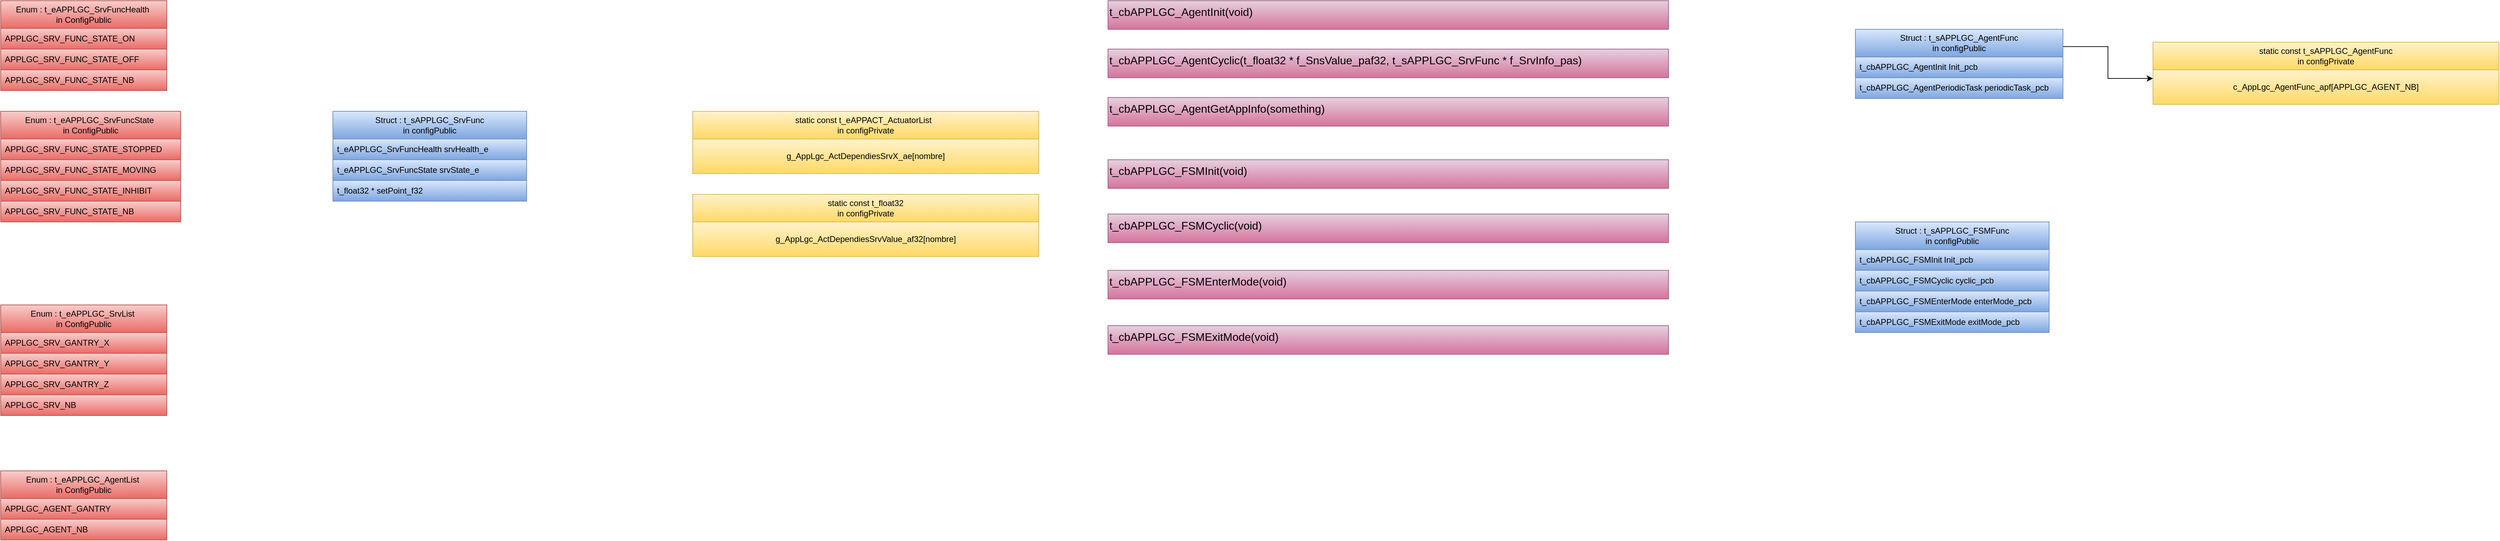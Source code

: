<mxfile version="24.6.1" type="device" pages="6">
  <diagram name="Type" id="GnXUbsLAUt-_IhSWvtKM">
    <mxGraphModel dx="2555" dy="2866" grid="1" gridSize="10" guides="1" tooltips="1" connect="1" arrows="1" fold="1" page="1" pageScale="1" pageWidth="827" pageHeight="1169" math="0" shadow="0">
      <root>
        <mxCell id="0" />
        <mxCell id="1" parent="0" />
        <mxCell id="-SuzEeylegbd52WuTmj7-1" value="Struct : t_sAPPLGC_SrvFunc&lt;div&gt;in configPublic&lt;/div&gt;" style="swimlane;fontStyle=0;childLayout=stackLayout;horizontal=1;startSize=40;horizontalStack=0;resizeParent=1;resizeParentMax=0;resizeLast=0;collapsible=1;marginBottom=0;whiteSpace=wrap;html=1;fillColor=#dae8fc;gradientColor=#7ea6e0;strokeColor=#6c8ebf;fontColor=#000000;" parent="1" vertex="1">
          <mxGeometry x="-1120" y="-2160" width="280" height="130" as="geometry">
            <mxRectangle x="-560" y="-640" width="240" height="40" as="alternateBounds" />
          </mxGeometry>
        </mxCell>
        <mxCell id="-SuzEeylegbd52WuTmj7-2" value="&lt;span style=&quot;text-align: center;&quot;&gt;t_eAPPLGC_SrvFuncHealth srv&lt;/span&gt;&lt;span style=&quot;text-align: center;&quot;&gt;Health_e&lt;/span&gt;" style="text;strokeColor=#6c8ebf;fillColor=#dae8fc;align=left;verticalAlign=middle;spacingLeft=4;spacingRight=4;overflow=hidden;points=[[0,0.5],[1,0.5]];portConstraint=eastwest;rotatable=0;whiteSpace=wrap;html=1;gradientColor=#7ea6e0;fontColor=#000000;" parent="-SuzEeylegbd52WuTmj7-1" vertex="1">
          <mxGeometry y="40" width="280" height="30" as="geometry" />
        </mxCell>
        <mxCell id="-SuzEeylegbd52WuTmj7-3" value="&lt;span style=&quot;text-align: center;&quot;&gt;t_eAPPLGC_SrvFuncState srv&lt;/span&gt;&lt;span style=&quot;text-align: center;&quot;&gt;State_e&lt;/span&gt;" style="text;strokeColor=#6c8ebf;fillColor=#dae8fc;align=left;verticalAlign=middle;spacingLeft=4;spacingRight=4;overflow=hidden;points=[[0,0.5],[1,0.5]];portConstraint=eastwest;rotatable=0;whiteSpace=wrap;html=1;gradientColor=#7ea6e0;fontColor=#000000;" parent="-SuzEeylegbd52WuTmj7-1" vertex="1">
          <mxGeometry y="70" width="280" height="30" as="geometry" />
        </mxCell>
        <mxCell id="-SuzEeylegbd52WuTmj7-16" value="t_float32 * setPoint_f32" style="text;strokeColor=#6c8ebf;fillColor=#dae8fc;align=left;verticalAlign=middle;spacingLeft=4;spacingRight=4;overflow=hidden;points=[[0,0.5],[1,0.5]];portConstraint=eastwest;rotatable=0;whiteSpace=wrap;html=1;gradientColor=#7ea6e0;fontColor=#000000;" parent="-SuzEeylegbd52WuTmj7-1" vertex="1">
          <mxGeometry y="100" width="280" height="30" as="geometry" />
        </mxCell>
        <mxCell id="-SuzEeylegbd52WuTmj7-5" value="Enum : t_eAPPLGC_SrvList&amp;nbsp;&lt;div&gt;in ConfigPublic&lt;/div&gt;" style="swimlane;fontStyle=0;childLayout=stackLayout;horizontal=1;startSize=40;horizontalStack=0;resizeParent=1;resizeParentMax=0;resizeLast=0;collapsible=1;marginBottom=0;whiteSpace=wrap;html=1;fillColor=#f8cecc;gradientColor=#ea6b66;strokeColor=#b85450;fontColor=#000000;" parent="1" vertex="1">
          <mxGeometry x="-1600" y="-1880" width="240" height="160" as="geometry">
            <mxRectangle x="-1160" y="-1210" width="240" height="40" as="alternateBounds" />
          </mxGeometry>
        </mxCell>
        <mxCell id="-SuzEeylegbd52WuTmj7-6" value="APPLGC_SRV_GANTRY_X" style="text;strokeColor=#b85450;fillColor=#f8cecc;align=left;verticalAlign=middle;spacingLeft=4;spacingRight=4;overflow=hidden;points=[[0,0.5],[1,0.5]];portConstraint=eastwest;rotatable=0;whiteSpace=wrap;html=1;gradientColor=#ea6b66;fontColor=#000000;" parent="-SuzEeylegbd52WuTmj7-5" vertex="1">
          <mxGeometry y="40" width="240" height="30" as="geometry" />
        </mxCell>
        <mxCell id="-SuzEeylegbd52WuTmj7-21" value="APPLGC_SRV_GANTRY_Y" style="text;strokeColor=#b85450;fillColor=#f8cecc;align=left;verticalAlign=middle;spacingLeft=4;spacingRight=4;overflow=hidden;points=[[0,0.5],[1,0.5]];portConstraint=eastwest;rotatable=0;whiteSpace=wrap;html=1;gradientColor=#ea6b66;fontColor=#000000;" parent="-SuzEeylegbd52WuTmj7-5" vertex="1">
          <mxGeometry y="70" width="240" height="30" as="geometry" />
        </mxCell>
        <mxCell id="-SuzEeylegbd52WuTmj7-22" value="APPLGC_SRV_GANTRY_Z" style="text;strokeColor=#b85450;fillColor=#f8cecc;align=left;verticalAlign=middle;spacingLeft=4;spacingRight=4;overflow=hidden;points=[[0,0.5],[1,0.5]];portConstraint=eastwest;rotatable=0;whiteSpace=wrap;html=1;gradientColor=#ea6b66;fontColor=#000000;" parent="-SuzEeylegbd52WuTmj7-5" vertex="1">
          <mxGeometry y="100" width="240" height="30" as="geometry" />
        </mxCell>
        <mxCell id="-SuzEeylegbd52WuTmj7-8" value="APPLGC_SRV_NB" style="text;strokeColor=#b85450;fillColor=#f8cecc;align=left;verticalAlign=middle;spacingLeft=4;spacingRight=4;overflow=hidden;points=[[0,0.5],[1,0.5]];portConstraint=eastwest;rotatable=0;whiteSpace=wrap;html=1;gradientColor=#ea6b66;fontColor=#000000;" parent="-SuzEeylegbd52WuTmj7-5" vertex="1">
          <mxGeometry y="130" width="240" height="30" as="geometry" />
        </mxCell>
        <mxCell id="-SuzEeylegbd52WuTmj7-9" value="" style="group;fontSize=12;" parent="1" connectable="0" vertex="1">
          <mxGeometry x="-600" y="-2160" width="500" height="90" as="geometry" />
        </mxCell>
        <mxCell id="-SuzEeylegbd52WuTmj7-10" value="" style="rounded=0;whiteSpace=wrap;html=1;fillColor=#fff2cc;gradientColor=#ffd966;strokeColor=#d6b656;fontColor=#000000;fontSize=12;" parent="-SuzEeylegbd52WuTmj7-9" vertex="1">
          <mxGeometry width="500.0" height="90" as="geometry" />
        </mxCell>
        <mxCell id="-SuzEeylegbd52WuTmj7-11" value="static const t_eAPPACT_ActuatorList&amp;nbsp;&amp;nbsp;&lt;div&gt;in configPrivate&lt;/div&gt;" style="rounded=0;whiteSpace=wrap;html=1;fillColor=#fff2cc;gradientColor=#ffd966;strokeColor=#d6b656;fontColor=#000000;fontSize=12;" parent="-SuzEeylegbd52WuTmj7-9" vertex="1">
          <mxGeometry width="500.0" height="40" as="geometry" />
        </mxCell>
        <mxCell id="-SuzEeylegbd52WuTmj7-12" value="&lt;div style=&quot;text-align: center; font-size: 12px;&quot;&gt;g_AppLgc_ActDependiesSrvX_ae[nombre]&lt;/div&gt;" style="rounded=0;whiteSpace=wrap;html=1;fillColor=#fff2cc;gradientColor=#ffd966;strokeColor=#d6b656;fontColor=#000000;fontSize=12;" parent="-SuzEeylegbd52WuTmj7-9" vertex="1">
          <mxGeometry y="40" width="500.0" height="50" as="geometry" />
        </mxCell>
        <mxCell id="-SuzEeylegbd52WuTmj7-13" value="t_cbAPPLGC_AgentInit(void)" style="rounded=0;whiteSpace=wrap;html=1;verticalAlign=top;fillColor=#e6d0de;gradientColor=#d5739d;strokeColor=#996185;fontSize=16;align=left;fontColor=#000000;" parent="1" vertex="1">
          <mxGeometry y="-2320" width="810" height="41.43" as="geometry" />
        </mxCell>
        <mxCell id="-SuzEeylegbd52WuTmj7-14" value="&lt;div style=&quot;text-align: center;&quot;&gt;&lt;span style=&quot;text-align: left;&quot;&gt;t_cbAPPLGC_AgentCyclic(&lt;/span&gt;&lt;span style=&quot;background-color: initial;&quot;&gt;t_float32 * f_SnsValue_paf32, t_sAPPLGC_SrvFunc * f_SrvInfo_pas&lt;/span&gt;&lt;span style=&quot;background-color: initial;&quot;&gt;)&lt;/span&gt;&lt;/div&gt;" style="rounded=0;whiteSpace=wrap;html=1;verticalAlign=top;fillColor=#e6d0de;gradientColor=#d5739d;strokeColor=#996185;fontSize=16;align=left;fontColor=#000000;" parent="1" vertex="1">
          <mxGeometry y="-2250" width="810" height="41.43" as="geometry" />
        </mxCell>
        <mxCell id="-SuzEeylegbd52WuTmj7-17" value="Enum : t_eAPPLGC_AgentList&amp;nbsp;&lt;div&gt;in ConfigPublic&lt;/div&gt;" style="swimlane;fontStyle=0;childLayout=stackLayout;horizontal=1;startSize=40;horizontalStack=0;resizeParent=1;resizeParentMax=0;resizeLast=0;collapsible=1;marginBottom=0;whiteSpace=wrap;html=1;fillColor=#f8cecc;gradientColor=#ea6b66;strokeColor=#b85450;fontColor=#000000;" parent="1" vertex="1">
          <mxGeometry x="-1600" y="-1640" width="240" height="100" as="geometry">
            <mxRectangle x="-1160" y="-1210" width="240" height="40" as="alternateBounds" />
          </mxGeometry>
        </mxCell>
        <mxCell id="-SuzEeylegbd52WuTmj7-18" value="APPLGC_AGENT_GANTRY" style="text;strokeColor=#b85450;fillColor=#f8cecc;align=left;verticalAlign=middle;spacingLeft=4;spacingRight=4;overflow=hidden;points=[[0,0.5],[1,0.5]];portConstraint=eastwest;rotatable=0;whiteSpace=wrap;html=1;gradientColor=#ea6b66;fontColor=#000000;" parent="-SuzEeylegbd52WuTmj7-17" vertex="1">
          <mxGeometry y="40" width="240" height="30" as="geometry" />
        </mxCell>
        <mxCell id="-SuzEeylegbd52WuTmj7-20" value="APPLGC_AGENT_NB" style="text;strokeColor=#b85450;fillColor=#f8cecc;align=left;verticalAlign=middle;spacingLeft=4;spacingRight=4;overflow=hidden;points=[[0,0.5],[1,0.5]];portConstraint=eastwest;rotatable=0;whiteSpace=wrap;html=1;gradientColor=#ea6b66;fontColor=#000000;" parent="-SuzEeylegbd52WuTmj7-17" vertex="1">
          <mxGeometry y="70" width="240" height="30" as="geometry" />
        </mxCell>
        <mxCell id="-SuzEeylegbd52WuTmj7-23" value="Enum : t_eAPPLGC_SrvFuncHealth&amp;nbsp;&lt;div&gt;in ConfigPublic&lt;/div&gt;" style="swimlane;fontStyle=0;childLayout=stackLayout;horizontal=1;startSize=40;horizontalStack=0;resizeParent=1;resizeParentMax=0;resizeLast=0;collapsible=1;marginBottom=0;whiteSpace=wrap;html=1;fillColor=#f8cecc;gradientColor=#ea6b66;strokeColor=#b85450;fontColor=#000000;" parent="1" vertex="1">
          <mxGeometry x="-1600" y="-2320" width="240" height="130" as="geometry">
            <mxRectangle x="-1160" y="-1210" width="240" height="40" as="alternateBounds" />
          </mxGeometry>
        </mxCell>
        <mxCell id="-SuzEeylegbd52WuTmj7-24" value="APPLGC_SRV_FUNC_STATE_ON" style="text;strokeColor=#b85450;fillColor=#f8cecc;align=left;verticalAlign=middle;spacingLeft=4;spacingRight=4;overflow=hidden;points=[[0,0.5],[1,0.5]];portConstraint=eastwest;rotatable=0;whiteSpace=wrap;html=1;gradientColor=#ea6b66;fontColor=#000000;" parent="-SuzEeylegbd52WuTmj7-23" vertex="1">
          <mxGeometry y="40" width="240" height="30" as="geometry" />
        </mxCell>
        <mxCell id="-SuzEeylegbd52WuTmj7-25" value="APPLGC_SRV_FUNC_STATE_OFF" style="text;strokeColor=#b85450;fillColor=#f8cecc;align=left;verticalAlign=middle;spacingLeft=4;spacingRight=4;overflow=hidden;points=[[0,0.5],[1,0.5]];portConstraint=eastwest;rotatable=0;whiteSpace=wrap;html=1;gradientColor=#ea6b66;fontColor=#000000;" parent="-SuzEeylegbd52WuTmj7-23" vertex="1">
          <mxGeometry y="70" width="240" height="30" as="geometry" />
        </mxCell>
        <mxCell id="-SuzEeylegbd52WuTmj7-26" value="APPLGC_SRV_FUNC_STATE_NB" style="text;strokeColor=#b85450;fillColor=#f8cecc;align=left;verticalAlign=middle;spacingLeft=4;spacingRight=4;overflow=hidden;points=[[0,0.5],[1,0.5]];portConstraint=eastwest;rotatable=0;whiteSpace=wrap;html=1;gradientColor=#ea6b66;fontColor=#000000;" parent="-SuzEeylegbd52WuTmj7-23" vertex="1">
          <mxGeometry y="100" width="240" height="30" as="geometry" />
        </mxCell>
        <mxCell id="-SuzEeylegbd52WuTmj7-29" value="Enum : t_eAPPLGC_SrvFuncState&amp;nbsp;&lt;div&gt;in ConfigPublic&lt;/div&gt;" style="swimlane;fontStyle=0;childLayout=stackLayout;horizontal=1;startSize=40;horizontalStack=0;resizeParent=1;resizeParentMax=0;resizeLast=0;collapsible=1;marginBottom=0;whiteSpace=wrap;html=1;fillColor=#f8cecc;gradientColor=#ea6b66;strokeColor=#b85450;fontColor=#000000;" parent="1" vertex="1">
          <mxGeometry x="-1600" y="-2160" width="260" height="160" as="geometry">
            <mxRectangle x="-1160" y="-1210" width="240" height="40" as="alternateBounds" />
          </mxGeometry>
        </mxCell>
        <mxCell id="-SuzEeylegbd52WuTmj7-30" value="APPLGC_SRV_FUNC_STATE_STOPPED" style="text;strokeColor=#b85450;fillColor=#f8cecc;align=left;verticalAlign=middle;spacingLeft=4;spacingRight=4;overflow=hidden;points=[[0,0.5],[1,0.5]];portConstraint=eastwest;rotatable=0;whiteSpace=wrap;html=1;gradientColor=#ea6b66;fontColor=#000000;" parent="-SuzEeylegbd52WuTmj7-29" vertex="1">
          <mxGeometry y="40" width="260" height="30" as="geometry" />
        </mxCell>
        <mxCell id="-SuzEeylegbd52WuTmj7-31" value="APPLGC_SRV_FUNC_STATE_MOVING" style="text;strokeColor=#b85450;fillColor=#f8cecc;align=left;verticalAlign=middle;spacingLeft=4;spacingRight=4;overflow=hidden;points=[[0,0.5],[1,0.5]];portConstraint=eastwest;rotatable=0;whiteSpace=wrap;html=1;gradientColor=#ea6b66;fontColor=#000000;" parent="-SuzEeylegbd52WuTmj7-29" vertex="1">
          <mxGeometry y="70" width="260" height="30" as="geometry" />
        </mxCell>
        <mxCell id="-SuzEeylegbd52WuTmj7-32" value="APPLGC_SRV_FUNC_STATE_INHIBIT" style="text;strokeColor=#b85450;fillColor=#f8cecc;align=left;verticalAlign=middle;spacingLeft=4;spacingRight=4;overflow=hidden;points=[[0,0.5],[1,0.5]];portConstraint=eastwest;rotatable=0;whiteSpace=wrap;html=1;gradientColor=#ea6b66;fontColor=#000000;" parent="-SuzEeylegbd52WuTmj7-29" vertex="1">
          <mxGeometry y="100" width="260" height="30" as="geometry" />
        </mxCell>
        <mxCell id="-SuzEeylegbd52WuTmj7-33" value="APPLGC_SRV_FUNC_STATE_NB" style="text;strokeColor=#b85450;fillColor=#f8cecc;align=left;verticalAlign=middle;spacingLeft=4;spacingRight=4;overflow=hidden;points=[[0,0.5],[1,0.5]];portConstraint=eastwest;rotatable=0;whiteSpace=wrap;html=1;gradientColor=#ea6b66;fontColor=#000000;" parent="-SuzEeylegbd52WuTmj7-29" vertex="1">
          <mxGeometry y="130" width="260" height="30" as="geometry" />
        </mxCell>
        <mxCell id="-SuzEeylegbd52WuTmj7-34" value="" style="group;fontSize=12;" parent="1" connectable="0" vertex="1">
          <mxGeometry x="-600" y="-2040" width="500" height="90" as="geometry" />
        </mxCell>
        <mxCell id="-SuzEeylegbd52WuTmj7-35" value="" style="rounded=0;whiteSpace=wrap;html=1;fillColor=#fff2cc;gradientColor=#ffd966;strokeColor=#d6b656;fontColor=#000000;fontSize=12;" parent="-SuzEeylegbd52WuTmj7-34" vertex="1">
          <mxGeometry width="500.0" height="90" as="geometry" />
        </mxCell>
        <mxCell id="-SuzEeylegbd52WuTmj7-36" value="static const t_float32&lt;div&gt;in configPrivate&lt;/div&gt;" style="rounded=0;whiteSpace=wrap;html=1;fillColor=#fff2cc;gradientColor=#ffd966;strokeColor=#d6b656;fontColor=#000000;fontSize=12;" parent="-SuzEeylegbd52WuTmj7-34" vertex="1">
          <mxGeometry width="500.0" height="40" as="geometry" />
        </mxCell>
        <mxCell id="-SuzEeylegbd52WuTmj7-37" value="&lt;div style=&quot;text-align: center; font-size: 12px;&quot;&gt;g_AppLgc_ActDependiesSrvValue_af32[nombre]&lt;/div&gt;" style="rounded=0;whiteSpace=wrap;html=1;fillColor=#fff2cc;gradientColor=#ffd966;strokeColor=#d6b656;fontColor=#000000;fontSize=12;" parent="-SuzEeylegbd52WuTmj7-34" vertex="1">
          <mxGeometry y="40" width="500.0" height="50" as="geometry" />
        </mxCell>
        <mxCell id="CMQPgspGFE2NoReCXf-l-4" value="t_cbAPPLGC_FSMInit(void)" style="rounded=0;whiteSpace=wrap;html=1;verticalAlign=top;fillColor=#e6d0de;gradientColor=#d5739d;strokeColor=#996185;fontSize=16;align=left;fontColor=#000000;" parent="1" vertex="1">
          <mxGeometry y="-2090" width="810" height="41.43" as="geometry" />
        </mxCell>
        <mxCell id="CMQPgspGFE2NoReCXf-l-5" value="t_cbAPPLGC_FSMCyclic(void)" style="rounded=0;whiteSpace=wrap;html=1;verticalAlign=top;fillColor=#e6d0de;gradientColor=#d5739d;strokeColor=#996185;fontSize=16;align=left;fontColor=#000000;" parent="1" vertex="1">
          <mxGeometry y="-2011.43" width="810" height="41.43" as="geometry" />
        </mxCell>
        <mxCell id="CMQPgspGFE2NoReCXf-l-6" value="t_cbAPPLGC_FSMEnterMode(void)" style="rounded=0;whiteSpace=wrap;html=1;verticalAlign=top;fillColor=#e6d0de;gradientColor=#d5739d;strokeColor=#996185;fontSize=16;align=left;fontColor=#000000;" parent="1" vertex="1">
          <mxGeometry y="-1930" width="810" height="41.43" as="geometry" />
        </mxCell>
        <mxCell id="s_ShhWTJK4wpaPDD9lwJ-1" value="" style="group;fontSize=12;" parent="1" connectable="0" vertex="1">
          <mxGeometry x="1510" y="-2260" width="500" height="90" as="geometry" />
        </mxCell>
        <mxCell id="s_ShhWTJK4wpaPDD9lwJ-2" value="" style="rounded=0;whiteSpace=wrap;html=1;fillColor=#fff2cc;gradientColor=#ffd966;strokeColor=#d6b656;fontColor=#000000;fontSize=12;" parent="s_ShhWTJK4wpaPDD9lwJ-1" vertex="1">
          <mxGeometry width="500.0" height="90" as="geometry" />
        </mxCell>
        <mxCell id="s_ShhWTJK4wpaPDD9lwJ-3" value="static const t_sAPPLGC_AgentFunc&lt;div&gt;in configPrivate&lt;/div&gt;" style="rounded=0;whiteSpace=wrap;html=1;fillColor=#fff2cc;gradientColor=#ffd966;strokeColor=#d6b656;fontColor=#000000;fontSize=12;" parent="s_ShhWTJK4wpaPDD9lwJ-1" vertex="1">
          <mxGeometry width="500.0" height="40" as="geometry" />
        </mxCell>
        <mxCell id="s_ShhWTJK4wpaPDD9lwJ-4" value="&lt;div style=&quot;text-align: center; font-size: 12px;&quot;&gt;c_AppLgc_AgentFunc_apf[APPLGC_AGENT_NB]&lt;/div&gt;" style="rounded=0;whiteSpace=wrap;html=1;fillColor=#fff2cc;gradientColor=#ffd966;strokeColor=#d6b656;fontColor=#000000;fontSize=12;" parent="s_ShhWTJK4wpaPDD9lwJ-1" vertex="1">
          <mxGeometry y="40" width="500.0" height="50" as="geometry" />
        </mxCell>
        <mxCell id="NY17Wq-Kty5airUErH0G-1" value="t_cbAPPLGC_FSMExitMode(void)" style="rounded=0;whiteSpace=wrap;html=1;verticalAlign=top;fillColor=#e6d0de;gradientColor=#d5739d;strokeColor=#996185;fontSize=16;align=left;fontColor=#000000;" vertex="1" parent="1">
          <mxGeometry y="-1850" width="810" height="41.43" as="geometry" />
        </mxCell>
        <mxCell id="6Cp2mL-8UquRnqcEr89i-1" value="t_cbAPPLGC_AgentGetAppInfo(something)" style="rounded=0;whiteSpace=wrap;html=1;verticalAlign=top;fillColor=#e6d0de;gradientColor=#d5739d;strokeColor=#996185;fontSize=16;align=left;fontColor=#000000;" vertex="1" parent="1">
          <mxGeometry y="-2180" width="810" height="41.43" as="geometry" />
        </mxCell>
        <mxCell id="ntYxdvMAgjqX-uuz0u-9-6" style="edgeStyle=orthogonalEdgeStyle;rounded=0;orthogonalLoop=1;jettySize=auto;html=1;exitX=1;exitY=0.25;exitDx=0;exitDy=0;entryX=0;entryY=0.25;entryDx=0;entryDy=0;" edge="1" parent="1" source="6Cp2mL-8UquRnqcEr89i-2" target="s_ShhWTJK4wpaPDD9lwJ-4">
          <mxGeometry relative="1" as="geometry" />
        </mxCell>
        <mxCell id="6Cp2mL-8UquRnqcEr89i-2" value="Struct : t_sAPPLGC_AgentFunc&lt;div&gt;in configPublic&lt;/div&gt;" style="swimlane;fontStyle=0;childLayout=stackLayout;horizontal=1;startSize=40;horizontalStack=0;resizeParent=1;resizeParentMax=0;resizeLast=0;collapsible=1;marginBottom=0;whiteSpace=wrap;html=1;fillColor=#dae8fc;gradientColor=#7ea6e0;strokeColor=#6c8ebf;fontColor=#000000;" vertex="1" parent="1">
          <mxGeometry x="1080" y="-2278.57" width="300" height="100" as="geometry">
            <mxRectangle x="-560" y="-640" width="240" height="40" as="alternateBounds" />
          </mxGeometry>
        </mxCell>
        <mxCell id="6Cp2mL-8UquRnqcEr89i-3" value="&lt;span style=&quot;&quot;&gt;t_cbAPPLGC_AgentInit Init_pcb&lt;/span&gt;" style="text;strokeColor=#6c8ebf;fillColor=#dae8fc;align=left;verticalAlign=middle;spacingLeft=4;spacingRight=4;overflow=hidden;points=[[0,0.5],[1,0.5]];portConstraint=eastwest;rotatable=0;whiteSpace=wrap;html=1;gradientColor=#7ea6e0;fontColor=#000000;" vertex="1" parent="6Cp2mL-8UquRnqcEr89i-2">
          <mxGeometry y="40" width="300" height="30" as="geometry" />
        </mxCell>
        <mxCell id="6Cp2mL-8UquRnqcEr89i-4" value="&lt;span style=&quot;&quot;&gt;t_cbAPPLGC_AgentPeriodicTask periodicTask_pcb&lt;/span&gt;" style="text;strokeColor=#6c8ebf;fillColor=#dae8fc;align=left;verticalAlign=middle;spacingLeft=4;spacingRight=4;overflow=hidden;points=[[0,0.5],[1,0.5]];portConstraint=eastwest;rotatable=0;whiteSpace=wrap;html=1;gradientColor=#7ea6e0;fontColor=#000000;" vertex="1" parent="6Cp2mL-8UquRnqcEr89i-2">
          <mxGeometry y="70" width="300" height="30" as="geometry" />
        </mxCell>
        <mxCell id="ntYxdvMAgjqX-uuz0u-9-1" value="Struct : t_sAPPLGC_FSMFunc&lt;div&gt;in configPublic&lt;/div&gt;" style="swimlane;fontStyle=0;childLayout=stackLayout;horizontal=1;startSize=40;horizontalStack=0;resizeParent=1;resizeParentMax=0;resizeLast=0;collapsible=1;marginBottom=0;whiteSpace=wrap;html=1;fillColor=#dae8fc;gradientColor=#7ea6e0;strokeColor=#6c8ebf;fontColor=#000000;" vertex="1" parent="1">
          <mxGeometry x="1080" y="-2000.0" width="280" height="160" as="geometry">
            <mxRectangle x="1080" y="-2000.0" width="240" height="40" as="alternateBounds" />
          </mxGeometry>
        </mxCell>
        <mxCell id="ntYxdvMAgjqX-uuz0u-9-2" value="t_cbAPPLGC_FSMInit&lt;font size=&quot;1&quot;&gt;&amp;nbsp;&lt;/font&gt;Init_pcb" style="text;strokeColor=#6c8ebf;fillColor=#dae8fc;align=left;verticalAlign=middle;spacingLeft=4;spacingRight=4;overflow=hidden;points=[[0,0.5],[1,0.5]];portConstraint=eastwest;rotatable=0;whiteSpace=wrap;html=1;gradientColor=#7ea6e0;fontColor=#000000;" vertex="1" parent="ntYxdvMAgjqX-uuz0u-9-1">
          <mxGeometry y="40" width="280" height="30" as="geometry" />
        </mxCell>
        <mxCell id="ntYxdvMAgjqX-uuz0u-9-3" value="&lt;span style=&quot;&quot;&gt;t_cbAPPLGC_FSMCyclic&amp;nbsp;&lt;/span&gt;&lt;span style=&quot;&quot;&gt;cyclic_pcb&lt;/span&gt;" style="text;strokeColor=#6c8ebf;fillColor=#dae8fc;align=left;verticalAlign=middle;spacingLeft=4;spacingRight=4;overflow=hidden;points=[[0,0.5],[1,0.5]];portConstraint=eastwest;rotatable=0;whiteSpace=wrap;html=1;gradientColor=#7ea6e0;fontColor=#000000;" vertex="1" parent="ntYxdvMAgjqX-uuz0u-9-1">
          <mxGeometry y="70" width="280" height="30" as="geometry" />
        </mxCell>
        <mxCell id="ntYxdvMAgjqX-uuz0u-9-4" value="&lt;span style=&quot;&quot;&gt;t_cbAPPLGC_FSMEnterMode enterMode&lt;/span&gt;&lt;span style=&quot;&quot;&gt;_pcb&lt;/span&gt;" style="text;strokeColor=#6c8ebf;fillColor=#dae8fc;align=left;verticalAlign=middle;spacingLeft=4;spacingRight=4;overflow=hidden;points=[[0,0.5],[1,0.5]];portConstraint=eastwest;rotatable=0;whiteSpace=wrap;html=1;gradientColor=#7ea6e0;fontColor=#000000;" vertex="1" parent="ntYxdvMAgjqX-uuz0u-9-1">
          <mxGeometry y="100" width="280" height="30" as="geometry" />
        </mxCell>
        <mxCell id="ntYxdvMAgjqX-uuz0u-9-5" value="&lt;span style=&quot;&quot;&gt;t_cbAPPLGC_FSMExitMode&amp;nbsp;&lt;/span&gt;&lt;span style=&quot;&quot;&gt;exitMode&lt;/span&gt;&lt;span style=&quot;&quot;&gt;_pcb&lt;/span&gt;" style="text;strokeColor=#6c8ebf;fillColor=#dae8fc;align=left;verticalAlign=middle;spacingLeft=4;spacingRight=4;overflow=hidden;points=[[0,0.5],[1,0.5]];portConstraint=eastwest;rotatable=0;whiteSpace=wrap;html=1;gradientColor=#7ea6e0;fontColor=#000000;" vertex="1" parent="ntYxdvMAgjqX-uuz0u-9-1">
          <mxGeometry y="130" width="280" height="30" as="geometry" />
        </mxCell>
      </root>
    </mxGraphModel>
  </diagram>
  <diagram id="j_hLz0hffOS9FfNDs7_-" name="FolderDesign">
    <mxGraphModel dx="1036" dy="607" grid="1" gridSize="10" guides="1" tooltips="1" connect="1" arrows="1" fold="1" page="1" pageScale="1" pageWidth="827" pageHeight="1169" math="0" shadow="0">
      <root>
        <mxCell id="0" />
        <mxCell id="1" parent="0" />
        <mxCell id="H7qnDCqEVa7R-Doyzntl-7" style="edgeStyle=none;rounded=0;orthogonalLoop=1;jettySize=auto;html=1;exitX=1;exitY=0.5;exitDx=0;exitDy=0;entryX=0;entryY=0.5;entryDx=0;entryDy=0;" parent="1" source="H7qnDCqEVa7R-Doyzntl-1" target="H7qnDCqEVa7R-Doyzntl-5" edge="1">
          <mxGeometry relative="1" as="geometry" />
        </mxCell>
        <mxCell id="H7qnDCqEVa7R-Doyzntl-8" style="edgeStyle=none;rounded=0;orthogonalLoop=1;jettySize=auto;html=1;exitX=1;exitY=0.5;exitDx=0;exitDy=0;entryX=0;entryY=0.5;entryDx=0;entryDy=0;" parent="1" source="H7qnDCqEVa7R-Doyzntl-1" target="H7qnDCqEVa7R-Doyzntl-6" edge="1">
          <mxGeometry relative="1" as="geometry" />
        </mxCell>
        <mxCell id="H7qnDCqEVa7R-Doyzntl-1" value="APP_LGC" style="rounded=0;whiteSpace=wrap;html=1;fillColor=#f8cecc;gradientColor=#ea6b66;strokeColor=#b85450;fontColor=#000000;" parent="1" vertex="1">
          <mxGeometry x="40" y="280" width="160" height="40" as="geometry" />
        </mxCell>
        <mxCell id="H7qnDCqEVa7R-Doyzntl-2" value="Folder" style="rounded=0;whiteSpace=wrap;html=1;fillColor=#f8cecc;gradientColor=#ea6b66;strokeColor=#b85450;fontColor=#000000;" parent="1" vertex="1">
          <mxGeometry x="40" y="40" width="160" height="40" as="geometry" />
        </mxCell>
        <mxCell id="H7qnDCqEVa7R-Doyzntl-3" value="File" style="rounded=0;whiteSpace=wrap;html=1;fillColor=#dae8fc;gradientColor=#7ea6e0;strokeColor=#6c8ebf;fontColor=#000000;" parent="1" vertex="1">
          <mxGeometry x="40" y="80" width="160" height="40" as="geometry" />
        </mxCell>
        <mxCell id="H7qnDCqEVa7R-Doyzntl-10" style="edgeStyle=none;rounded=0;orthogonalLoop=1;jettySize=auto;html=1;exitX=1;exitY=0.5;exitDx=0;exitDy=0;entryX=0;entryY=0.5;entryDx=0;entryDy=0;" parent="1" source="H7qnDCqEVa7R-Doyzntl-5" target="H7qnDCqEVa7R-Doyzntl-9" edge="1">
          <mxGeometry relative="1" as="geometry" />
        </mxCell>
        <mxCell id="H7qnDCqEVa7R-Doyzntl-18" style="edgeStyle=none;rounded=0;orthogonalLoop=1;jettySize=auto;html=1;exitX=1;exitY=0.5;exitDx=0;exitDy=0;entryX=0;entryY=0.5;entryDx=0;entryDy=0;" parent="1" source="H7qnDCqEVa7R-Doyzntl-5" target="H7qnDCqEVa7R-Doyzntl-17" edge="1">
          <mxGeometry relative="1" as="geometry" />
        </mxCell>
        <mxCell id="H7qnDCqEVa7R-Doyzntl-5" value="Agents" style="rounded=0;whiteSpace=wrap;html=1;fillColor=#f8cecc;gradientColor=#ea6b66;strokeColor=#b85450;fontColor=#000000;" parent="1" vertex="1">
          <mxGeometry x="281" y="240" width="160" height="40" as="geometry" />
        </mxCell>
        <mxCell id="H7qnDCqEVa7R-Doyzntl-6" value="APPLGC.c" style="rounded=0;whiteSpace=wrap;html=1;fillColor=#dae8fc;gradientColor=#7ea6e0;strokeColor=#6c8ebf;fontColor=#000000;" parent="1" vertex="1">
          <mxGeometry x="280" y="320" width="160" height="40" as="geometry" />
        </mxCell>
        <mxCell id="H7qnDCqEVa7R-Doyzntl-12" style="edgeStyle=none;rounded=0;orthogonalLoop=1;jettySize=auto;html=1;exitX=1;exitY=0.5;exitDx=0;exitDy=0;entryX=0;entryY=0.5;entryDx=0;entryDy=0;" parent="1" source="H7qnDCqEVa7R-Doyzntl-9" target="H7qnDCqEVa7R-Doyzntl-11" edge="1">
          <mxGeometry relative="1" as="geometry" />
        </mxCell>
        <mxCell id="H7qnDCqEVa7R-Doyzntl-14" style="edgeStyle=none;rounded=0;orthogonalLoop=1;jettySize=auto;html=1;exitX=1;exitY=0.5;exitDx=0;exitDy=0;" parent="1" source="H7qnDCqEVa7R-Doyzntl-9" target="H7qnDCqEVa7R-Doyzntl-13" edge="1">
          <mxGeometry relative="1" as="geometry" />
        </mxCell>
        <mxCell id="H7qnDCqEVa7R-Doyzntl-16" style="edgeStyle=none;rounded=0;orthogonalLoop=1;jettySize=auto;html=1;exitX=1;exitY=0.5;exitDx=0;exitDy=0;entryX=0;entryY=0.5;entryDx=0;entryDy=0;" parent="1" source="H7qnDCqEVa7R-Doyzntl-9" target="H7qnDCqEVa7R-Doyzntl-15" edge="1">
          <mxGeometry relative="1" as="geometry" />
        </mxCell>
        <mxCell id="H7qnDCqEVa7R-Doyzntl-9" value="AgentGantry" style="rounded=0;whiteSpace=wrap;html=1;fillColor=#f8cecc;gradientColor=#ea6b66;strokeColor=#b85450;fontColor=#000000;" parent="1" vertex="1">
          <mxGeometry x="520" y="160" width="160" height="40" as="geometry" />
        </mxCell>
        <mxCell id="H7qnDCqEVa7R-Doyzntl-11" value="MCR" style="rounded=0;whiteSpace=wrap;html=1;fillColor=#f8cecc;gradientColor=#ea6b66;strokeColor=#b85450;fontColor=#000000;" parent="1" vertex="1">
          <mxGeometry x="760" y="80" width="160" height="40" as="geometry" />
        </mxCell>
        <mxCell id="H7qnDCqEVa7R-Doyzntl-13" value="MCA" style="rounded=0;whiteSpace=wrap;html=1;fillColor=#f8cecc;gradientColor=#ea6b66;strokeColor=#b85450;fontColor=#000000;" parent="1" vertex="1">
          <mxGeometry x="760" y="160" width="160" height="40" as="geometry" />
        </mxCell>
        <mxCell id="H7qnDCqEVa7R-Doyzntl-15" value="MCM" style="rounded=0;whiteSpace=wrap;html=1;fillColor=#f8cecc;gradientColor=#ea6b66;strokeColor=#b85450;fontColor=#000000;" parent="1" vertex="1">
          <mxGeometry x="760" y="240" width="160" height="40" as="geometry" />
        </mxCell>
        <mxCell id="H7qnDCqEVa7R-Doyzntl-17" value="OtherAgent" style="rounded=0;whiteSpace=wrap;html=1;fillColor=#f8cecc;gradientColor=#ea6b66;strokeColor=#b85450;fontColor=#000000;" parent="1" vertex="1">
          <mxGeometry x="520" y="320" width="160" height="40" as="geometry" />
        </mxCell>
        <mxCell id="rm1OtY-ddT12pENH1HZy-1" value="AgentGantry.c" style="rounded=0;whiteSpace=wrap;html=1;fillColor=#dae8fc;gradientColor=#7ea6e0;strokeColor=#6c8ebf;fontColor=#000000;" vertex="1" parent="1">
          <mxGeometry x="760" width="160" height="40" as="geometry" />
        </mxCell>
      </root>
    </mxGraphModel>
  </diagram>
  <diagram id="J4cGrWdpjN_PktrwfMpn" name="Agent_SrvDesign">
    <mxGraphModel dx="1091" dy="639" grid="1" gridSize="10" guides="1" tooltips="1" connect="1" arrows="1" fold="1" page="1" pageScale="1" pageWidth="827" pageHeight="1169" math="0" shadow="0">
      <root>
        <mxCell id="0" />
        <mxCell id="1" parent="0" />
        <mxCell id="QjnwK24BlYpBvnIx8WgV-1" value="Service" style="rounded=0;whiteSpace=wrap;html=1;fillColor=#dae8fc;gradientColor=#7ea6e0;strokeColor=#6c8ebf;fontColor=#000000;" vertex="1" parent="1">
          <mxGeometry x="40" y="80" width="160" height="40" as="geometry" />
        </mxCell>
        <mxCell id="QjnwK24BlYpBvnIx8WgV-2" value="Agent" style="rounded=0;whiteSpace=wrap;html=1;fillColor=#f8cecc;gradientColor=#ea6b66;strokeColor=#b85450;fontColor=#000000;" vertex="1" parent="1">
          <mxGeometry x="40" y="40" width="160" height="40" as="geometry" />
        </mxCell>
        <mxCell id="QjnwK24BlYpBvnIx8WgV-5" style="edgeStyle=none;rounded=0;orthogonalLoop=1;jettySize=auto;html=1;exitX=0.5;exitY=1;exitDx=0;exitDy=0;entryX=0.5;entryY=0;entryDx=0;entryDy=0;" edge="1" parent="1" source="QjnwK24BlYpBvnIx8WgV-3" target="QjnwK24BlYpBvnIx8WgV-4">
          <mxGeometry relative="1" as="geometry" />
        </mxCell>
        <mxCell id="QjnwK24BlYpBvnIx8WgV-7" style="edgeStyle=none;rounded=0;orthogonalLoop=1;jettySize=auto;html=1;exitX=0.5;exitY=1;exitDx=0;exitDy=0;" edge="1" parent="1" source="QjnwK24BlYpBvnIx8WgV-3" target="QjnwK24BlYpBvnIx8WgV-6">
          <mxGeometry relative="1" as="geometry" />
        </mxCell>
        <mxCell id="QjnwK24BlYpBvnIx8WgV-3" value="AgentGantry" style="rounded=0;whiteSpace=wrap;html=1;fillColor=#f8cecc;gradientColor=#ea6b66;strokeColor=#b85450;fontColor=#000000;" vertex="1" parent="1">
          <mxGeometry x="360" y="160" width="160" height="40" as="geometry" />
        </mxCell>
        <mxCell id="QjnwK24BlYpBvnIx8WgV-13" style="edgeStyle=none;rounded=0;orthogonalLoop=1;jettySize=auto;html=1;exitX=0.5;exitY=1;exitDx=0;exitDy=0;entryX=0.5;entryY=0;entryDx=0;entryDy=0;" edge="1" parent="1" source="QjnwK24BlYpBvnIx8WgV-4" target="6dpEFzo-FgUH_DONOuvr-1">
          <mxGeometry relative="1" as="geometry">
            <mxPoint x="120" y="400" as="targetPoint" />
          </mxGeometry>
        </mxCell>
        <mxCell id="QjnwK24BlYpBvnIx8WgV-4" value="GtrAxeX" style="rounded=0;whiteSpace=wrap;html=1;fillColor=#dae8fc;gradientColor=#7ea6e0;strokeColor=#6c8ebf;fontColor=#000000;" vertex="1" parent="1">
          <mxGeometry x="70" y="280" width="160" height="40" as="geometry" />
        </mxCell>
        <mxCell id="6dpEFzo-FgUH_DONOuvr-21" style="edgeStyle=none;rounded=0;orthogonalLoop=1;jettySize=auto;html=1;exitX=0.5;exitY=1;exitDx=0;exitDy=0;entryX=0.5;entryY=0;entryDx=0;entryDy=0;" edge="1" parent="1" source="QjnwK24BlYpBvnIx8WgV-6" target="6dpEFzo-FgUH_DONOuvr-10">
          <mxGeometry relative="1" as="geometry" />
        </mxCell>
        <mxCell id="QjnwK24BlYpBvnIx8WgV-6" value="GtrAxeY" style="rounded=0;whiteSpace=wrap;html=1;fillColor=#dae8fc;gradientColor=#7ea6e0;strokeColor=#6c8ebf;fontColor=#000000;" vertex="1" parent="1">
          <mxGeometry x="360" y="280" width="160" height="40" as="geometry" />
        </mxCell>
        <mxCell id="6dpEFzo-FgUH_DONOuvr-22" style="edgeStyle=none;rounded=0;orthogonalLoop=1;jettySize=auto;html=1;exitX=0.5;exitY=1;exitDx=0;exitDy=0;" edge="1" parent="1" source="QjnwK24BlYpBvnIx8WgV-8" target="6dpEFzo-FgUH_DONOuvr-17">
          <mxGeometry relative="1" as="geometry" />
        </mxCell>
        <mxCell id="QjnwK24BlYpBvnIx8WgV-8" value="GtrAxeZ" style="rounded=0;whiteSpace=wrap;html=1;fillColor=#dae8fc;gradientColor=#7ea6e0;strokeColor=#6c8ebf;fontColor=#000000;" vertex="1" parent="1">
          <mxGeometry x="640" y="280" width="160" height="40" as="geometry" />
        </mxCell>
        <mxCell id="QjnwK24BlYpBvnIx8WgV-9" style="edgeStyle=none;rounded=0;orthogonalLoop=1;jettySize=auto;html=1;exitX=0.5;exitY=1;exitDx=0;exitDy=0;entryX=0.5;entryY=0;entryDx=0;entryDy=0;" edge="1" parent="1" source="QjnwK24BlYpBvnIx8WgV-3" target="QjnwK24BlYpBvnIx8WgV-8">
          <mxGeometry relative="1" as="geometry" />
        </mxCell>
        <mxCell id="QjnwK24BlYpBvnIx8WgV-10" value="Actuators" style="rounded=0;whiteSpace=wrap;html=1;fillColor=#d5e8d4;gradientColor=#97d077;strokeColor=#82b366;fontColor=#000000;" vertex="1" parent="1">
          <mxGeometry x="40" y="120" width="160" height="40" as="geometry" />
        </mxCell>
        <mxCell id="6dpEFzo-FgUH_DONOuvr-1" value="Actuators" style="swimlane;fontStyle=0;childLayout=stackLayout;horizontal=1;startSize=40;horizontalStack=0;resizeParent=1;resizeParentMax=0;resizeLast=0;collapsible=1;marginBottom=0;whiteSpace=wrap;html=1;fillColor=#d5e8d4;gradientColor=#97d077;strokeColor=#82b366;fontColor=#000000;" vertex="1" parent="1">
          <mxGeometry x="60" y="400" width="180" height="220" as="geometry">
            <mxRectangle x="-560" y="-640" width="240" height="40" as="alternateBounds" />
          </mxGeometry>
        </mxCell>
        <mxCell id="6dpEFzo-FgUH_DONOuvr-2" value="&lt;div style=&quot;text-align: center;&quot;&gt;&lt;span style=&quot;background-color: initial;&quot;&gt;MOTOR_X1_PULSE&lt;/span&gt;&lt;/div&gt;" style="text;strokeColor=#82b366;fillColor=#d5e8d4;align=left;verticalAlign=middle;spacingLeft=4;spacingRight=4;overflow=hidden;points=[[0,0.5],[1,0.5]];portConstraint=eastwest;rotatable=0;whiteSpace=wrap;html=1;gradientColor=#97d077;fontColor=#000000;" vertex="1" parent="6dpEFzo-FgUH_DONOuvr-1">
          <mxGeometry y="40" width="180" height="30" as="geometry" />
        </mxCell>
        <mxCell id="6dpEFzo-FgUH_DONOuvr-3" value="&lt;div style=&quot;text-align: center;&quot;&gt;&lt;span style=&quot;background-color: initial;&quot;&gt;MOTOR_X1_STATE&lt;/span&gt;&lt;/div&gt;" style="text;strokeColor=#82b366;fillColor=#d5e8d4;align=left;verticalAlign=middle;spacingLeft=4;spacingRight=4;overflow=hidden;points=[[0,0.5],[1,0.5]];portConstraint=eastwest;rotatable=0;whiteSpace=wrap;html=1;gradientColor=#97d077;fontColor=#000000;" vertex="1" parent="6dpEFzo-FgUH_DONOuvr-1">
          <mxGeometry y="70" width="180" height="30" as="geometry" />
        </mxCell>
        <mxCell id="6dpEFzo-FgUH_DONOuvr-4" value="&lt;span style=&quot;text-align: center;&quot;&gt;MOTOR_X1_DIR&lt;/span&gt;" style="text;strokeColor=#82b366;fillColor=#d5e8d4;align=left;verticalAlign=middle;spacingLeft=4;spacingRight=4;overflow=hidden;points=[[0,0.5],[1,0.5]];portConstraint=eastwest;rotatable=0;whiteSpace=wrap;html=1;gradientColor=#97d077;fontColor=#000000;" vertex="1" parent="6dpEFzo-FgUH_DONOuvr-1">
          <mxGeometry y="100" width="180" height="30" as="geometry" />
        </mxCell>
        <mxCell id="6dpEFzo-FgUH_DONOuvr-7" value="&lt;div style=&quot;text-align: center;&quot;&gt;&lt;span style=&quot;background-color: initial;&quot;&gt;MOTOR_X2_PULSE&lt;/span&gt;&lt;/div&gt;" style="text;strokeColor=#82b366;fillColor=#d5e8d4;align=left;verticalAlign=middle;spacingLeft=4;spacingRight=4;overflow=hidden;points=[[0,0.5],[1,0.5]];portConstraint=eastwest;rotatable=0;whiteSpace=wrap;html=1;gradientColor=#97d077;fontColor=#000000;" vertex="1" parent="6dpEFzo-FgUH_DONOuvr-1">
          <mxGeometry y="130" width="180" height="30" as="geometry" />
        </mxCell>
        <mxCell id="6dpEFzo-FgUH_DONOuvr-8" value="&lt;div style=&quot;text-align: center;&quot;&gt;&lt;span style=&quot;background-color: initial;&quot;&gt;MOTOR_X2_STATE&lt;/span&gt;&lt;/div&gt;" style="text;strokeColor=#82b366;fillColor=#d5e8d4;align=left;verticalAlign=middle;spacingLeft=4;spacingRight=4;overflow=hidden;points=[[0,0.5],[1,0.5]];portConstraint=eastwest;rotatable=0;whiteSpace=wrap;html=1;gradientColor=#97d077;fontColor=#000000;" vertex="1" parent="6dpEFzo-FgUH_DONOuvr-1">
          <mxGeometry y="160" width="180" height="30" as="geometry" />
        </mxCell>
        <mxCell id="6dpEFzo-FgUH_DONOuvr-9" value="&lt;span style=&quot;text-align: center;&quot;&gt;MOTOR_X2_DIR&lt;/span&gt;" style="text;strokeColor=#82b366;fillColor=#d5e8d4;align=left;verticalAlign=middle;spacingLeft=4;spacingRight=4;overflow=hidden;points=[[0,0.5],[1,0.5]];portConstraint=eastwest;rotatable=0;whiteSpace=wrap;html=1;gradientColor=#97d077;fontColor=#000000;" vertex="1" parent="6dpEFzo-FgUH_DONOuvr-1">
          <mxGeometry y="190" width="180" height="30" as="geometry" />
        </mxCell>
        <mxCell id="6dpEFzo-FgUH_DONOuvr-10" value="Actuators" style="swimlane;fontStyle=0;childLayout=stackLayout;horizontal=1;startSize=40;horizontalStack=0;resizeParent=1;resizeParentMax=0;resizeLast=0;collapsible=1;marginBottom=0;whiteSpace=wrap;html=1;fillColor=#d5e8d4;gradientColor=#97d077;strokeColor=#82b366;fontColor=#000000;" vertex="1" parent="1">
          <mxGeometry x="360" y="400" width="160" height="130" as="geometry">
            <mxRectangle x="-560" y="-640" width="240" height="40" as="alternateBounds" />
          </mxGeometry>
        </mxCell>
        <mxCell id="6dpEFzo-FgUH_DONOuvr-11" value="&lt;div style=&quot;text-align: center;&quot;&gt;&lt;span style=&quot;background-color: initial;&quot;&gt;MOTOR_Y_PULSE&lt;/span&gt;&lt;/div&gt;" style="text;strokeColor=#82b366;fillColor=#d5e8d4;align=left;verticalAlign=middle;spacingLeft=4;spacingRight=4;overflow=hidden;points=[[0,0.5],[1,0.5]];portConstraint=eastwest;rotatable=0;whiteSpace=wrap;html=1;gradientColor=#97d077;fontColor=#000000;" vertex="1" parent="6dpEFzo-FgUH_DONOuvr-10">
          <mxGeometry y="40" width="160" height="30" as="geometry" />
        </mxCell>
        <mxCell id="6dpEFzo-FgUH_DONOuvr-12" value="&lt;div style=&quot;text-align: center;&quot;&gt;&lt;span style=&quot;background-color: initial;&quot;&gt;MOTOR_Y_STATE&lt;/span&gt;&lt;/div&gt;" style="text;strokeColor=#82b366;fillColor=#d5e8d4;align=left;verticalAlign=middle;spacingLeft=4;spacingRight=4;overflow=hidden;points=[[0,0.5],[1,0.5]];portConstraint=eastwest;rotatable=0;whiteSpace=wrap;html=1;gradientColor=#97d077;fontColor=#000000;" vertex="1" parent="6dpEFzo-FgUH_DONOuvr-10">
          <mxGeometry y="70" width="160" height="30" as="geometry" />
        </mxCell>
        <mxCell id="6dpEFzo-FgUH_DONOuvr-13" value="&lt;span style=&quot;text-align: center;&quot;&gt;MOTOR_Y_DIR&lt;/span&gt;" style="text;strokeColor=#82b366;fillColor=#d5e8d4;align=left;verticalAlign=middle;spacingLeft=4;spacingRight=4;overflow=hidden;points=[[0,0.5],[1,0.5]];portConstraint=eastwest;rotatable=0;whiteSpace=wrap;html=1;gradientColor=#97d077;fontColor=#000000;" vertex="1" parent="6dpEFzo-FgUH_DONOuvr-10">
          <mxGeometry y="100" width="160" height="30" as="geometry" />
        </mxCell>
        <mxCell id="6dpEFzo-FgUH_DONOuvr-17" value="Actuators" style="swimlane;fontStyle=0;childLayout=stackLayout;horizontal=1;startSize=40;horizontalStack=0;resizeParent=1;resizeParentMax=0;resizeLast=0;collapsible=1;marginBottom=0;whiteSpace=wrap;html=1;fillColor=#d5e8d4;gradientColor=#97d077;strokeColor=#82b366;fontColor=#000000;" vertex="1" parent="1">
          <mxGeometry x="640" y="400" width="160" height="130" as="geometry">
            <mxRectangle x="-560" y="-640" width="240" height="40" as="alternateBounds" />
          </mxGeometry>
        </mxCell>
        <mxCell id="6dpEFzo-FgUH_DONOuvr-18" value="&lt;div style=&quot;text-align: center;&quot;&gt;&lt;span style=&quot;background-color: initial;&quot;&gt;MOTOR_Z_PULSE&lt;/span&gt;&lt;/div&gt;" style="text;strokeColor=#82b366;fillColor=#d5e8d4;align=left;verticalAlign=middle;spacingLeft=4;spacingRight=4;overflow=hidden;points=[[0,0.5],[1,0.5]];portConstraint=eastwest;rotatable=0;whiteSpace=wrap;html=1;gradientColor=#97d077;fontColor=#000000;" vertex="1" parent="6dpEFzo-FgUH_DONOuvr-17">
          <mxGeometry y="40" width="160" height="30" as="geometry" />
        </mxCell>
        <mxCell id="6dpEFzo-FgUH_DONOuvr-19" value="&lt;div style=&quot;text-align: center;&quot;&gt;&lt;span style=&quot;background-color: initial;&quot;&gt;MOTOR_Z_STATE&lt;/span&gt;&lt;/div&gt;" style="text;strokeColor=#82b366;fillColor=#d5e8d4;align=left;verticalAlign=middle;spacingLeft=4;spacingRight=4;overflow=hidden;points=[[0,0.5],[1,0.5]];portConstraint=eastwest;rotatable=0;whiteSpace=wrap;html=1;gradientColor=#97d077;fontColor=#000000;" vertex="1" parent="6dpEFzo-FgUH_DONOuvr-17">
          <mxGeometry y="70" width="160" height="30" as="geometry" />
        </mxCell>
        <mxCell id="6dpEFzo-FgUH_DONOuvr-20" value="&lt;span style=&quot;text-align: center;&quot;&gt;MOTOR_Z_DIR&lt;/span&gt;" style="text;strokeColor=#82b366;fillColor=#d5e8d4;align=left;verticalAlign=middle;spacingLeft=4;spacingRight=4;overflow=hidden;points=[[0,0.5],[1,0.5]];portConstraint=eastwest;rotatable=0;whiteSpace=wrap;html=1;gradientColor=#97d077;fontColor=#000000;" vertex="1" parent="6dpEFzo-FgUH_DONOuvr-17">
          <mxGeometry y="100" width="160" height="30" as="geometry" />
        </mxCell>
      </root>
    </mxGraphModel>
  </diagram>
  <diagram id="K_pxqa3Ape8VPA-ee78P" name="API">
    <mxGraphModel dx="1036" dy="607" grid="1" gridSize="10" guides="1" tooltips="1" connect="1" arrows="1" fold="1" page="1" pageScale="1" pageWidth="827" pageHeight="1169" math="0" shadow="0">
      <root>
        <mxCell id="0" />
        <mxCell id="1" parent="0" />
      </root>
    </mxGraphModel>
  </diagram>
  <diagram id="FQDCJAcqyne2zKbL2cOQ" name="sAPI">
    <mxGraphModel dx="3381" dy="3350" grid="1" gridSize="10" guides="1" tooltips="1" connect="1" arrows="1" fold="1" page="1" pageScale="1" pageWidth="827" pageHeight="1169" math="0" shadow="0">
      <root>
        <mxCell id="0" />
        <mxCell id="1" parent="0" />
        <mxCell id="QKuJKw3lTGyQ9nA_q_Ok-1" value="" style="group;fontSize=12;" parent="1" vertex="1" connectable="0">
          <mxGeometry x="-1630" y="-2320" width="750" height="180" as="geometry" />
        </mxCell>
        <mxCell id="QKuJKw3lTGyQ9nA_q_Ok-2" value="&lt;div style=&quot;font-size: 12px;&quot;&gt;&lt;div style=&quot;font-size: 12px;&quot;&gt;&lt;br&gt;&lt;/div&gt;&lt;/div&gt;" style="rounded=0;whiteSpace=wrap;html=1;fillColor=#d5e8d4;gradientColor=#97d077;strokeColor=#82b366;fontColor=#000000;align=left;fontSize=12;" parent="QKuJKw3lTGyQ9nA_q_Ok-1" vertex="1">
          <mxGeometry width="750" height="180" as="geometry" />
        </mxCell>
        <mxCell id="QKuJKw3lTGyQ9nA_q_Ok-3" value="s_APPLGC_Operational()" style="rounded=0;whiteSpace=wrap;html=1;fillColor=#d5e8d4;gradientColor=#97d077;strokeColor=#82b366;fontColor=#000000;fontSize=12;" parent="QKuJKw3lTGyQ9nA_q_Ok-1" vertex="1">
          <mxGeometry width="750" height="45" as="geometry" />
        </mxCell>
      </root>
    </mxGraphModel>
  </diagram>
  <diagram id="qcQTurLidA1DebIHMUrc" name="Ope">
    <mxGraphModel dx="1036" dy="1776" grid="1" gridSize="10" guides="1" tooltips="1" connect="1" arrows="1" fold="1" page="1" pageScale="1" pageWidth="827" pageHeight="1169" math="0" shadow="0">
      <root>
        <mxCell id="0" />
        <mxCell id="1" parent="0" />
        <mxCell id="S9F88d35qDvTz9mwY9Qb-1" value="&lt;span style=&quot;font-size: 12px;&quot;&gt;s_APPLGC_Operational()&lt;/span&gt;" style="rounded=0;whiteSpace=wrap;html=1;fillColor=#647687;fontColor=#000000;strokeColor=#314354;fontSize=14;" parent="1" vertex="1">
          <mxGeometry x="34" y="-1169" width="760" height="60" as="geometry" />
        </mxCell>
        <mxCell id="KCoMzuG_-TGAjeZ3oIm4-2" style="edgeStyle=orthogonalEdgeStyle;rounded=0;orthogonalLoop=1;jettySize=auto;html=1;exitX=0.5;exitY=1;exitDx=0;exitDy=0;entryX=0.5;entryY=0;entryDx=0;entryDy=0;" parent="1" source="S9F88d35qDvTz9mwY9Qb-2" target="lPpnxu_IXBZxd8ZpTsFm-1" edge="1">
          <mxGeometry relative="1" as="geometry">
            <mxPoint x="420" y="-910" as="targetPoint" />
          </mxGeometry>
        </mxCell>
        <mxCell id="S9F88d35qDvTz9mwY9Qb-2" value="Start" style="ellipse;whiteSpace=wrap;html=1;aspect=fixed;fillColor=#f5f5f5;fontColor=#333333;strokeColor=#666666;" parent="1" vertex="1">
          <mxGeometry x="374" y="-1090" width="80" height="80" as="geometry" />
        </mxCell>
        <mxCell id="4hiEqoZEBhIVs0ML-P-q-2" style="edgeStyle=orthogonalEdgeStyle;rounded=0;orthogonalLoop=1;jettySize=auto;html=1;exitX=0.5;exitY=1;exitDx=0;exitDy=0;entryX=0.5;entryY=0;entryDx=0;entryDy=0;" edge="1" parent="1" source="LZzxgmxqmIzzsREUJNyP-1" target="4hiEqoZEBhIVs0ML-P-q-1">
          <mxGeometry relative="1" as="geometry" />
        </mxCell>
        <mxCell id="LZzxgmxqmIzzsREUJNyP-1" value="loop idxAgent &amp;lt; APPLGC_AGENT_NB &amp;amp;&amp;amp; Ret_e == RC_OK" style="rounded=1;whiteSpace=wrap;html=1;fillColor=#f5f5f5;fontColor=#333333;strokeColor=#666666;" parent="1" vertex="1">
          <mxGeometry x="174.37" y="-700" width="478.5" height="40" as="geometry" />
        </mxCell>
        <mxCell id="lPpnxu_IXBZxd8ZpTsFm-8" style="edgeStyle=orthogonalEdgeStyle;rounded=0;orthogonalLoop=1;jettySize=auto;html=1;exitX=0.5;exitY=1;exitDx=0;exitDy=0;" edge="1" parent="1" source="4hiEqoZEBhIVs0ML-P-q-1" target="lPpnxu_IXBZxd8ZpTsFm-7">
          <mxGeometry relative="1" as="geometry" />
        </mxCell>
        <mxCell id="4hiEqoZEBhIVs0ML-P-q-1" value="&lt;span style=&quot;color: rgb(0, 0, 0);&quot;&gt;Ret_e = c_AppLgc_AgentFunc_apf[idxAgent].periodicTask_pcb(&amp;amp;g_snsValue_af32, &amp;amp;g_srvInfo_as);&lt;/span&gt;" style="rounded=1;whiteSpace=wrap;html=1;fillColor=#f5f5f5;fontColor=#333333;strokeColor=#666666;" vertex="1" parent="1">
          <mxGeometry x="174.75" y="-610" width="478.5" height="40" as="geometry" />
        </mxCell>
        <mxCell id="lPpnxu_IXBZxd8ZpTsFm-3" style="edgeStyle=orthogonalEdgeStyle;rounded=0;orthogonalLoop=1;jettySize=auto;html=1;exitX=0.5;exitY=1;exitDx=0;exitDy=0;" edge="1" parent="1" source="lPpnxu_IXBZxd8ZpTsFm-1" target="lPpnxu_IXBZxd8ZpTsFm-2">
          <mxGeometry relative="1" as="geometry" />
        </mxCell>
        <mxCell id="lPpnxu_IXBZxd8ZpTsFm-4" value="OK" style="edgeLabel;html=1;align=center;verticalAlign=middle;resizable=0;points=[];" vertex="1" connectable="0" parent="lPpnxu_IXBZxd8ZpTsFm-3">
          <mxGeometry x="-0.029" y="-3" relative="1" as="geometry">
            <mxPoint x="3" as="offset" />
          </mxGeometry>
        </mxCell>
        <mxCell id="lPpnxu_IXBZxd8ZpTsFm-1" value="Ret_e = APPLGC_GetSnsValues()" style="rounded=1;whiteSpace=wrap;html=1;fillColor=#f5f5f5;fontColor=#333333;strokeColor=#666666;" vertex="1" parent="1">
          <mxGeometry x="174" y="-890" width="478.5" height="40" as="geometry" />
        </mxCell>
        <mxCell id="lPpnxu_IXBZxd8ZpTsFm-5" style="edgeStyle=orthogonalEdgeStyle;rounded=0;orthogonalLoop=1;jettySize=auto;html=1;exitX=0.5;exitY=1;exitDx=0;exitDy=0;entryX=0.5;entryY=0;entryDx=0;entryDy=0;" edge="1" parent="1" source="lPpnxu_IXBZxd8ZpTsFm-2" target="LZzxgmxqmIzzsREUJNyP-1">
          <mxGeometry relative="1" as="geometry" />
        </mxCell>
        <mxCell id="lPpnxu_IXBZxd8ZpTsFm-6" value="OK" style="edgeLabel;html=1;align=center;verticalAlign=middle;resizable=0;points=[];" vertex="1" connectable="0" parent="lPpnxu_IXBZxd8ZpTsFm-5">
          <mxGeometry x="0.173" y="-2" relative="1" as="geometry">
            <mxPoint x="2" as="offset" />
          </mxGeometry>
        </mxCell>
        <mxCell id="lPpnxu_IXBZxd8ZpTsFm-2" value="Ret_e = APPLGC_UpdateSrvInfo()" style="rounded=1;whiteSpace=wrap;html=1;fillColor=#f5f5f5;fontColor=#333333;strokeColor=#666666;" vertex="1" parent="1">
          <mxGeometry x="174" y="-800" width="478.5" height="40" as="geometry" />
        </mxCell>
        <mxCell id="lPpnxu_IXBZxd8ZpTsFm-7" value="Ret_e = APPLGC_SetActuatorsValues()" style="rounded=1;whiteSpace=wrap;html=1;fillColor=#f5f5f5;fontColor=#333333;strokeColor=#666666;" vertex="1" parent="1">
          <mxGeometry x="174.75" y="-520" width="478.5" height="40" as="geometry" />
        </mxCell>
      </root>
    </mxGraphModel>
  </diagram>
</mxfile>

